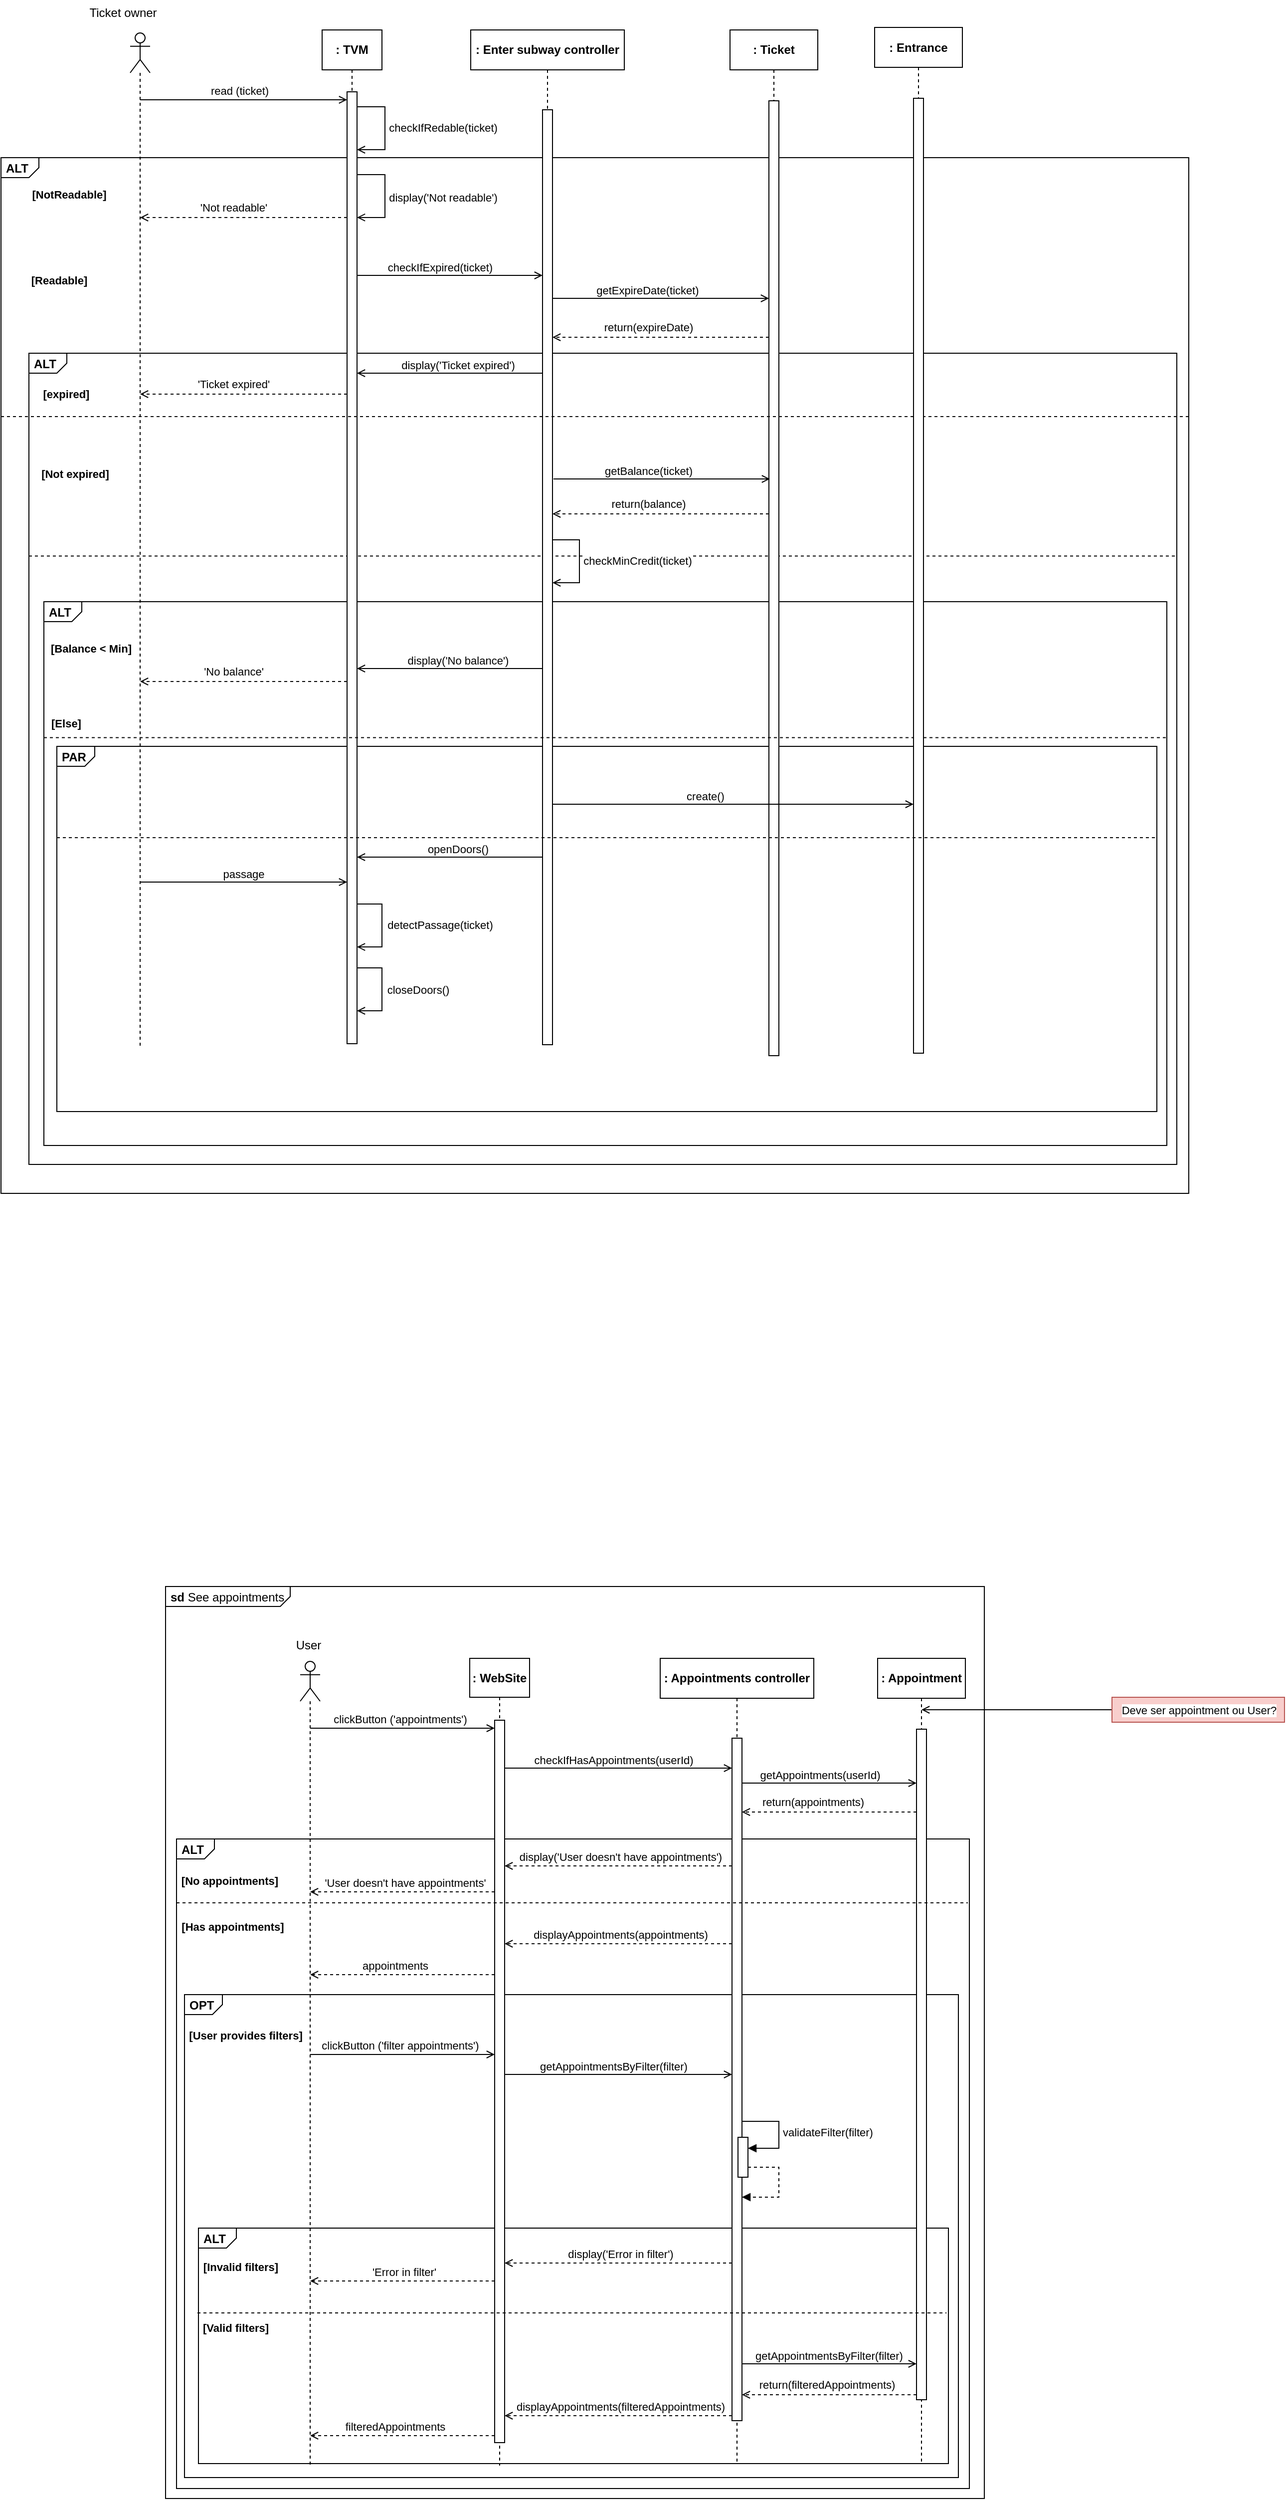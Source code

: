 <mxfile version="24.4.8" type="github">
  <diagram name="Page-1" id="KrauIATV3miGhm9wLqKy">
    <mxGraphModel dx="2336" dy="545" grid="0" gridSize="10" guides="1" tooltips="1" connect="1" arrows="1" fold="1" page="0" pageScale="1" pageWidth="827" pageHeight="1169" math="0" shadow="0">
      <root>
        <mxCell id="0" />
        <mxCell id="1" parent="0" />
        <mxCell id="3M17pYPw5WqaN1fhiLhb-166" value="&lt;p style=&quot;margin:0px;margin-top:4px;margin-left:5px;text-align:left;&quot;&gt;&lt;b&gt;sd&lt;/b&gt;&amp;nbsp;See appointments&lt;/p&gt;" style="html=1;shape=mxgraph.sysml.package;overflow=fill;labelX=125.17;align=left;spacingLeft=5;verticalAlign=top;spacingTop=-3;" vertex="1" parent="1">
          <mxGeometry x="-21" y="2367" width="821" height="914" as="geometry" />
        </mxCell>
        <mxCell id="3M17pYPw5WqaN1fhiLhb-167" value="&lt;p style=&quot;margin:0px;margin-top:4px;margin-left:5px;text-align:left;&quot;&gt;&lt;b&gt;ALT&lt;/b&gt;&lt;/p&gt;" style="html=1;shape=mxgraph.sysml.package;overflow=fill;labelX=38.73;align=left;spacingLeft=5;verticalAlign=top;spacingTop=-3;" vertex="1" parent="1">
          <mxGeometry x="-10" y="2620" width="795" height="651" as="geometry" />
        </mxCell>
        <mxCell id="3M17pYPw5WqaN1fhiLhb-197" value="&lt;p style=&quot;margin:0px;margin-top:4px;margin-left:5px;text-align:left;&quot;&gt;&lt;b&gt;OPT&lt;/b&gt;&lt;/p&gt;" style="html=1;shape=mxgraph.sysml.package;overflow=fill;labelX=38.73;align=left;spacingLeft=5;verticalAlign=top;spacingTop=-3;" vertex="1" parent="1">
          <mxGeometry x="-2" y="2776" width="776" height="484" as="geometry" />
        </mxCell>
        <mxCell id="3M17pYPw5WqaN1fhiLhb-211" value="&lt;p style=&quot;margin:0px;margin-top:4px;margin-left:5px;text-align:left;&quot;&gt;&lt;b&gt;ALT&lt;/b&gt;&lt;/p&gt;" style="html=1;shape=mxgraph.sysml.package;overflow=fill;labelX=38.73;align=left;spacingLeft=5;verticalAlign=top;spacingTop=-3;" vertex="1" parent="1">
          <mxGeometry x="12" y="3010" width="752" height="236" as="geometry" />
        </mxCell>
        <mxCell id="3M17pYPw5WqaN1fhiLhb-18" value="&lt;p style=&quot;margin:0px;margin-top:4px;margin-left:5px;text-align:left;&quot;&gt;&lt;b&gt;ALT&lt;/b&gt;&lt;/p&gt;" style="html=1;shape=mxgraph.sysml.package;overflow=fill;labelX=38.73;align=left;spacingLeft=5;verticalAlign=top;spacingTop=-3;" vertex="1" parent="1">
          <mxGeometry x="-186" y="935" width="1191" height="1038" as="geometry" />
        </mxCell>
        <mxCell id="3M17pYPw5WqaN1fhiLhb-55" value="&lt;p style=&quot;margin:0px;margin-top:4px;margin-left:5px;text-align:left;&quot;&gt;&lt;b&gt;ALT&lt;/b&gt;&lt;/p&gt;" style="html=1;shape=mxgraph.sysml.package;overflow=fill;labelX=38.73;align=left;spacingLeft=5;verticalAlign=top;spacingTop=-3;" vertex="1" parent="1">
          <mxGeometry x="-158" y="1131" width="1151" height="813" as="geometry" />
        </mxCell>
        <mxCell id="3M17pYPw5WqaN1fhiLhb-71" value="&lt;p style=&quot;margin:0px;margin-top:4px;margin-left:5px;text-align:left;&quot;&gt;&lt;b&gt;ALT&lt;/b&gt;&lt;/p&gt;" style="html=1;shape=mxgraph.sysml.package;overflow=fill;labelX=38.73;align=left;spacingLeft=5;verticalAlign=top;spacingTop=-3;" vertex="1" parent="1">
          <mxGeometry x="-143" y="1380" width="1126" height="545" as="geometry" />
        </mxCell>
        <mxCell id="3M17pYPw5WqaN1fhiLhb-80" value="&lt;p style=&quot;margin:0px;margin-top:4px;margin-left:5px;text-align:left;&quot;&gt;&lt;b&gt;PAR&lt;/b&gt;&lt;/p&gt;" style="html=1;shape=mxgraph.sysml.package;overflow=fill;labelX=38.73;align=left;spacingLeft=5;verticalAlign=top;spacingTop=-3;" vertex="1" parent="1">
          <mxGeometry x="-130" y="1525" width="1103" height="366" as="geometry" />
        </mxCell>
        <mxCell id="3M17pYPw5WqaN1fhiLhb-61" style="edgeStyle=none;rounded=0;orthogonalLoop=1;jettySize=auto;html=1;exitX=0;exitY=0.25;exitDx=0;exitDy=0;exitPerimeter=0;entryX=1;entryY=0.25;entryDx=0;entryDy=0;entryPerimeter=0;strokeColor=default;align=center;verticalAlign=middle;fontFamily=Helvetica;fontSize=11;fontColor=default;labelBackgroundColor=default;endArrow=none;endFill=0;dashed=1;" edge="1" parent="1" source="3M17pYPw5WqaN1fhiLhb-55" target="3M17pYPw5WqaN1fhiLhb-55">
          <mxGeometry relative="1" as="geometry">
            <mxPoint x="-153" y="1303" as="sourcePoint" />
            <mxPoint x="901" y="1303" as="targetPoint" />
          </mxGeometry>
        </mxCell>
        <mxCell id="3M17pYPw5WqaN1fhiLhb-4" value="&lt;b&gt;: TVM&lt;/b&gt;" style="shape=umlLifeline;perimeter=lifelinePerimeter;whiteSpace=wrap;html=1;container=1;dropTarget=0;collapsible=0;recursiveResize=0;outlineConnect=0;portConstraint=eastwest;newEdgeStyle={&quot;edgeStyle&quot;:&quot;elbowEdgeStyle&quot;,&quot;elbow&quot;:&quot;vertical&quot;,&quot;curved&quot;:0,&quot;rounded&quot;:0};" vertex="1" parent="1">
          <mxGeometry x="136" y="807" width="60" height="1016" as="geometry" />
        </mxCell>
        <mxCell id="3M17pYPw5WqaN1fhiLhb-51" style="rounded=0;orthogonalLoop=1;jettySize=auto;html=1;endArrow=open;endFill=0;edgeStyle=orthogonalEdgeStyle;" edge="1" parent="3M17pYPw5WqaN1fhiLhb-4" source="3M17pYPw5WqaN1fhiLhb-5" target="3M17pYPw5WqaN1fhiLhb-5">
          <mxGeometry relative="1" as="geometry">
            <mxPoint x="35" y="77" as="sourcePoint" />
            <Array as="points">
              <mxPoint x="63" y="77" />
              <mxPoint x="63" y="120" />
            </Array>
            <mxPoint x="35" y="119.95" as="targetPoint" />
          </mxGeometry>
        </mxCell>
        <mxCell id="3M17pYPw5WqaN1fhiLhb-52" value="checkIfRedable(ticket)" style="edgeLabel;html=1;align=center;verticalAlign=middle;resizable=0;points=[];fontFamily=Helvetica;fontSize=11;fontColor=default;labelBackgroundColor=default;" vertex="1" connectable="0" parent="3M17pYPw5WqaN1fhiLhb-51">
          <mxGeometry x="-0.042" relative="1" as="geometry">
            <mxPoint x="58" y="1" as="offset" />
          </mxGeometry>
        </mxCell>
        <mxCell id="3M17pYPw5WqaN1fhiLhb-5" value="" style="html=1;points=[[0,0,0,0,5],[0,1,0,0,-5],[1,0,0,0,5],[1,1,0,0,-5]];perimeter=orthogonalPerimeter;outlineConnect=0;targetShapes=umlLifeline;portConstraint=eastwest;newEdgeStyle={&quot;curved&quot;:0,&quot;rounded&quot;:0};" vertex="1" parent="3M17pYPw5WqaN1fhiLhb-4">
          <mxGeometry x="25" y="62" width="10" height="954" as="geometry" />
        </mxCell>
        <mxCell id="3M17pYPw5WqaN1fhiLhb-89" style="rounded=0;orthogonalLoop=1;jettySize=auto;html=1;endArrow=open;endFill=0;edgeStyle=orthogonalEdgeStyle;" edge="1" parent="3M17pYPw5WqaN1fhiLhb-4">
          <mxGeometry relative="1" as="geometry">
            <mxPoint x="35" y="876" as="sourcePoint" />
            <Array as="points">
              <mxPoint x="60" y="876" />
              <mxPoint x="60" y="919" />
            </Array>
            <mxPoint x="35" y="919.029" as="targetPoint" />
          </mxGeometry>
        </mxCell>
        <mxCell id="3M17pYPw5WqaN1fhiLhb-90" value="detectPassage(ticket)" style="edgeLabel;html=1;align=center;verticalAlign=middle;resizable=0;points=[];fontFamily=Helvetica;fontSize=11;fontColor=default;labelBackgroundColor=default;" vertex="1" connectable="0" parent="3M17pYPw5WqaN1fhiLhb-89">
          <mxGeometry x="-0.042" relative="1" as="geometry">
            <mxPoint x="58" y="1" as="offset" />
          </mxGeometry>
        </mxCell>
        <mxCell id="3M17pYPw5WqaN1fhiLhb-94" style="rounded=0;orthogonalLoop=1;jettySize=auto;html=1;endArrow=open;endFill=0;edgeStyle=orthogonalEdgeStyle;" edge="1" parent="3M17pYPw5WqaN1fhiLhb-4" source="3M17pYPw5WqaN1fhiLhb-5" target="3M17pYPw5WqaN1fhiLhb-5">
          <mxGeometry relative="1" as="geometry">
            <mxPoint x="42" y="940" as="sourcePoint" />
            <Array as="points">
              <mxPoint x="60" y="940" />
              <mxPoint x="60" y="983" />
            </Array>
            <mxPoint x="42" y="983.029" as="targetPoint" />
          </mxGeometry>
        </mxCell>
        <mxCell id="3M17pYPw5WqaN1fhiLhb-95" value="closeDoors()" style="edgeLabel;html=1;align=center;verticalAlign=middle;resizable=0;points=[];fontFamily=Helvetica;fontSize=11;fontColor=default;labelBackgroundColor=default;" vertex="1" connectable="0" parent="3M17pYPw5WqaN1fhiLhb-94">
          <mxGeometry x="-0.042" relative="1" as="geometry">
            <mxPoint x="36" y="2" as="offset" />
          </mxGeometry>
        </mxCell>
        <mxCell id="3M17pYPw5WqaN1fhiLhb-6" value="&lt;b&gt;: Enter subway controller&lt;/b&gt;" style="shape=umlLifeline;perimeter=lifelinePerimeter;whiteSpace=wrap;html=1;container=1;dropTarget=0;collapsible=0;recursiveResize=0;outlineConnect=0;portConstraint=eastwest;newEdgeStyle={&quot;edgeStyle&quot;:&quot;elbowEdgeStyle&quot;,&quot;elbow&quot;:&quot;vertical&quot;,&quot;curved&quot;:0,&quot;rounded&quot;:0};" vertex="1" parent="1">
          <mxGeometry x="285" y="807" width="154" height="1017" as="geometry" />
        </mxCell>
        <mxCell id="3M17pYPw5WqaN1fhiLhb-7" value="" style="html=1;points=[[0,0,0,0,5],[0,1,0,0,-5],[1,0,0,0,5],[1,1,0,0,-5]];perimeter=orthogonalPerimeter;outlineConnect=0;targetShapes=umlLifeline;portConstraint=eastwest;newEdgeStyle={&quot;curved&quot;:0,&quot;rounded&quot;:0};" vertex="1" parent="3M17pYPw5WqaN1fhiLhb-6">
          <mxGeometry x="72" y="80" width="10" height="937" as="geometry" />
        </mxCell>
        <mxCell id="3M17pYPw5WqaN1fhiLhb-69" style="rounded=0;orthogonalLoop=1;jettySize=auto;html=1;endArrow=open;endFill=0;edgeStyle=orthogonalEdgeStyle;" edge="1" parent="3M17pYPw5WqaN1fhiLhb-6" source="3M17pYPw5WqaN1fhiLhb-7" target="3M17pYPw5WqaN1fhiLhb-7">
          <mxGeometry relative="1" as="geometry">
            <mxPoint x="81" y="511" as="sourcePoint" />
            <Array as="points">
              <mxPoint x="109" y="511" />
              <mxPoint x="109" y="554" />
            </Array>
            <mxPoint x="81" y="554" as="targetPoint" />
          </mxGeometry>
        </mxCell>
        <mxCell id="3M17pYPw5WqaN1fhiLhb-70" value="checkMinCredit(ticket)" style="edgeLabel;html=1;align=center;verticalAlign=middle;resizable=0;points=[];fontFamily=Helvetica;fontSize=11;fontColor=default;labelBackgroundColor=default;" vertex="1" connectable="0" parent="3M17pYPw5WqaN1fhiLhb-69">
          <mxGeometry x="-0.042" relative="1" as="geometry">
            <mxPoint x="58" y="1" as="offset" />
          </mxGeometry>
        </mxCell>
        <mxCell id="3M17pYPw5WqaN1fhiLhb-8" value="" style="shape=umlLifeline;perimeter=lifelinePerimeter;whiteSpace=wrap;html=1;container=1;dropTarget=0;collapsible=0;recursiveResize=0;outlineConnect=0;portConstraint=eastwest;newEdgeStyle={&quot;curved&quot;:0,&quot;rounded&quot;:0};participant=umlActor;" vertex="1" parent="1">
          <mxGeometry x="-56.5" y="810" width="20" height="1017" as="geometry" />
        </mxCell>
        <mxCell id="3M17pYPw5WqaN1fhiLhb-9" value="Ticket owner" style="text;html=1;align=center;verticalAlign=middle;resizable=0;points=[];autosize=1;strokeColor=none;fillColor=none;" vertex="1" parent="1">
          <mxGeometry x="-107" y="777" width="86" height="26" as="geometry" />
        </mxCell>
        <mxCell id="3M17pYPw5WqaN1fhiLhb-10" value="&lt;b&gt;: Ticket&lt;/b&gt;" style="shape=umlLifeline;perimeter=lifelinePerimeter;whiteSpace=wrap;html=1;container=1;dropTarget=0;collapsible=0;recursiveResize=0;outlineConnect=0;portConstraint=eastwest;newEdgeStyle={&quot;edgeStyle&quot;:&quot;elbowEdgeStyle&quot;,&quot;elbow&quot;:&quot;vertical&quot;,&quot;curved&quot;:0,&quot;rounded&quot;:0};" vertex="1" parent="1">
          <mxGeometry x="545" y="807" width="88" height="1028" as="geometry" />
        </mxCell>
        <mxCell id="3M17pYPw5WqaN1fhiLhb-47" value="" style="html=1;points=[[0,0,0,0,5],[0,1,0,0,-5],[1,0,0,0,5],[1,1,0,0,-5]];perimeter=orthogonalPerimeter;outlineConnect=0;targetShapes=umlLifeline;portConstraint=eastwest;newEdgeStyle={&quot;curved&quot;:0,&quot;rounded&quot;:0};" vertex="1" parent="3M17pYPw5WqaN1fhiLhb-10">
          <mxGeometry x="39" y="71" width="10" height="957" as="geometry" />
        </mxCell>
        <mxCell id="3M17pYPw5WqaN1fhiLhb-11" style="rounded=0;orthogonalLoop=1;jettySize=auto;html=1;endArrow=open;endFill=0;" edge="1" source="3M17pYPw5WqaN1fhiLhb-8" target="3M17pYPw5WqaN1fhiLhb-5" parent="1">
          <mxGeometry relative="1" as="geometry">
            <mxPoint x="-59.5" y="880" as="sourcePoint" />
            <Array as="points">
              <mxPoint x="51" y="877" />
            </Array>
          </mxGeometry>
        </mxCell>
        <mxCell id="3M17pYPw5WqaN1fhiLhb-12" value="read (ticket)" style="edgeLabel;html=1;align=center;verticalAlign=middle;resizable=0;points=[];" vertex="1" connectable="0" parent="3M17pYPw5WqaN1fhiLhb-11">
          <mxGeometry x="-0.198" y="-1" relative="1" as="geometry">
            <mxPoint x="16" y="-10" as="offset" />
          </mxGeometry>
        </mxCell>
        <mxCell id="3M17pYPw5WqaN1fhiLhb-21" value="&lt;b&gt;[NotReadable]&lt;/b&gt;" style="text;html=1;align=center;verticalAlign=middle;resizable=0;points=[];autosize=1;strokeColor=none;fillColor=none;fontFamily=Helvetica;fontSize=11;fontColor=default;labelBackgroundColor=default;" vertex="1" parent="1">
          <mxGeometry x="-165" y="959" width="93" height="25" as="geometry" />
        </mxCell>
        <mxCell id="3M17pYPw5WqaN1fhiLhb-22" style="edgeStyle=none;rounded=0;orthogonalLoop=1;jettySize=auto;html=1;exitX=0;exitY=0.25;exitDx=0;exitDy=0;exitPerimeter=0;entryX=1;entryY=0.25;entryDx=0;entryDy=0;entryPerimeter=0;strokeColor=default;align=center;verticalAlign=middle;fontFamily=Helvetica;fontSize=11;fontColor=default;labelBackgroundColor=default;endArrow=none;endFill=0;dashed=1;" edge="1" parent="1" source="3M17pYPw5WqaN1fhiLhb-18" target="3M17pYPw5WqaN1fhiLhb-18">
          <mxGeometry relative="1" as="geometry" />
        </mxCell>
        <mxCell id="3M17pYPw5WqaN1fhiLhb-29" style="rounded=0;orthogonalLoop=1;jettySize=auto;html=1;endArrow=open;endFill=0;entryX=1;entryY=0.23;entryDx=0;entryDy=0;entryPerimeter=0;edgeStyle=orthogonalEdgeStyle;" edge="1" parent="1" source="3M17pYPw5WqaN1fhiLhb-5">
          <mxGeometry relative="1" as="geometry">
            <mxPoint x="171" y="951.95" as="sourcePoint" />
            <Array as="points">
              <mxPoint x="199" y="952" />
              <mxPoint x="199" y="995" />
            </Array>
            <mxPoint x="171" y="994.95" as="targetPoint" />
          </mxGeometry>
        </mxCell>
        <mxCell id="3M17pYPw5WqaN1fhiLhb-30" value="display(&#39;Not readable&#39;)" style="edgeLabel;html=1;align=center;verticalAlign=middle;resizable=0;points=[];fontFamily=Helvetica;fontSize=11;fontColor=default;labelBackgroundColor=default;" vertex="1" connectable="0" parent="3M17pYPw5WqaN1fhiLhb-29">
          <mxGeometry x="-0.042" relative="1" as="geometry">
            <mxPoint x="58" y="3" as="offset" />
          </mxGeometry>
        </mxCell>
        <mxCell id="3M17pYPw5WqaN1fhiLhb-38" style="rounded=0;orthogonalLoop=1;jettySize=auto;html=1;endArrow=open;endFill=0;dashed=1;" edge="1" parent="1" source="3M17pYPw5WqaN1fhiLhb-5" target="3M17pYPw5WqaN1fhiLhb-8">
          <mxGeometry relative="1" as="geometry">
            <mxPoint x="162.5" y="999" as="sourcePoint" />
            <Array as="points">
              <mxPoint x="50" y="995" />
            </Array>
            <mxPoint x="-62.5" y="999" as="targetPoint" />
          </mxGeometry>
        </mxCell>
        <mxCell id="3M17pYPw5WqaN1fhiLhb-39" value="&#39;Not readable&#39;" style="edgeLabel;html=1;align=center;verticalAlign=middle;resizable=0;points=[];" vertex="1" connectable="0" parent="3M17pYPw5WqaN1fhiLhb-38">
          <mxGeometry x="-0.198" y="-1" relative="1" as="geometry">
            <mxPoint x="-31" y="-9" as="offset" />
          </mxGeometry>
        </mxCell>
        <mxCell id="3M17pYPw5WqaN1fhiLhb-41" style="rounded=0;orthogonalLoop=1;jettySize=auto;html=1;endArrow=open;endFill=0;" edge="1" parent="1" source="3M17pYPw5WqaN1fhiLhb-5" target="3M17pYPw5WqaN1fhiLhb-7">
          <mxGeometry relative="1" as="geometry">
            <mxPoint x="168" y="1053" as="sourcePoint" />
            <Array as="points">
              <mxPoint x="242" y="1053" />
            </Array>
            <mxPoint x="354" y="1053" as="targetPoint" />
          </mxGeometry>
        </mxCell>
        <mxCell id="3M17pYPw5WqaN1fhiLhb-42" value="checkIfExpired(ticket)" style="edgeLabel;html=1;align=center;verticalAlign=middle;resizable=0;points=[];" vertex="1" connectable="0" parent="3M17pYPw5WqaN1fhiLhb-41">
          <mxGeometry x="-0.198" y="-1" relative="1" as="geometry">
            <mxPoint x="8" y="-9" as="offset" />
          </mxGeometry>
        </mxCell>
        <mxCell id="3M17pYPw5WqaN1fhiLhb-43" value="&lt;b&gt;[Readable]&lt;/b&gt;" style="text;html=1;align=center;verticalAlign=middle;resizable=0;points=[];autosize=1;strokeColor=none;fillColor=none;fontFamily=Helvetica;fontSize=11;fontColor=default;labelBackgroundColor=default;" vertex="1" parent="1">
          <mxGeometry x="-165" y="1045" width="74" height="25" as="geometry" />
        </mxCell>
        <mxCell id="3M17pYPw5WqaN1fhiLhb-45" style="rounded=0;orthogonalLoop=1;jettySize=auto;html=1;endArrow=open;endFill=0;" edge="1" parent="1" source="3M17pYPw5WqaN1fhiLhb-7" target="3M17pYPw5WqaN1fhiLhb-47">
          <mxGeometry relative="1" as="geometry">
            <mxPoint x="379" y="1076" as="sourcePoint" />
            <Array as="points">
              <mxPoint x="450" y="1076" />
            </Array>
            <mxPoint x="565" y="1076" as="targetPoint" />
          </mxGeometry>
        </mxCell>
        <mxCell id="3M17pYPw5WqaN1fhiLhb-46" value="getExpireDate(ticket)" style="edgeLabel;html=1;align=center;verticalAlign=middle;resizable=0;points=[];" vertex="1" connectable="0" parent="3M17pYPw5WqaN1fhiLhb-45">
          <mxGeometry x="-0.198" y="-1" relative="1" as="geometry">
            <mxPoint x="8" y="-9" as="offset" />
          </mxGeometry>
        </mxCell>
        <mxCell id="3M17pYPw5WqaN1fhiLhb-49" style="rounded=0;orthogonalLoop=1;jettySize=auto;html=1;endArrow=open;endFill=0;dashed=1;" edge="1" parent="1" source="3M17pYPw5WqaN1fhiLhb-47" target="3M17pYPw5WqaN1fhiLhb-7">
          <mxGeometry relative="1" as="geometry">
            <mxPoint x="573" y="1115" as="sourcePoint" />
            <Array as="points">
              <mxPoint x="439" y="1115" />
            </Array>
            <mxPoint x="356" y="1115" as="targetPoint" />
          </mxGeometry>
        </mxCell>
        <mxCell id="3M17pYPw5WqaN1fhiLhb-50" value="return(expireDate)" style="edgeLabel;html=1;align=center;verticalAlign=middle;resizable=0;points=[];" vertex="1" connectable="0" parent="3M17pYPw5WqaN1fhiLhb-49">
          <mxGeometry x="-0.198" y="-1" relative="1" as="geometry">
            <mxPoint x="-34" y="-9" as="offset" />
          </mxGeometry>
        </mxCell>
        <mxCell id="3M17pYPw5WqaN1fhiLhb-56" value="&lt;b&gt;[expired]&lt;/b&gt;" style="text;html=1;align=center;verticalAlign=middle;resizable=0;points=[];autosize=1;strokeColor=none;fillColor=none;fontFamily=Helvetica;fontSize=11;fontColor=default;labelBackgroundColor=default;" vertex="1" parent="1">
          <mxGeometry x="-153" y="1159" width="64" height="25" as="geometry" />
        </mxCell>
        <mxCell id="3M17pYPw5WqaN1fhiLhb-57" style="rounded=0;orthogonalLoop=1;jettySize=auto;html=1;endArrow=open;endFill=0;" edge="1" parent="1" source="3M17pYPw5WqaN1fhiLhb-7" target="3M17pYPw5WqaN1fhiLhb-5">
          <mxGeometry relative="1" as="geometry">
            <mxPoint x="357.0" y="1183" as="sourcePoint" />
            <Array as="points">
              <mxPoint x="250" y="1151" />
            </Array>
            <mxPoint x="171" y="1183" as="targetPoint" />
          </mxGeometry>
        </mxCell>
        <mxCell id="3M17pYPw5WqaN1fhiLhb-58" value="display(&#39;Ticket expired&#39;)" style="edgeLabel;html=1;align=center;verticalAlign=middle;resizable=0;points=[];fontFamily=Helvetica;fontSize=11;fontColor=default;labelBackgroundColor=default;" vertex="1" connectable="0" parent="3M17pYPw5WqaN1fhiLhb-57">
          <mxGeometry x="-0.042" relative="1" as="geometry">
            <mxPoint x="4" y="-8" as="offset" />
          </mxGeometry>
        </mxCell>
        <mxCell id="3M17pYPw5WqaN1fhiLhb-59" style="rounded=0;orthogonalLoop=1;jettySize=auto;html=1;endArrow=open;endFill=0;dashed=1;" edge="1" parent="1" source="3M17pYPw5WqaN1fhiLhb-5" target="3M17pYPw5WqaN1fhiLhb-8">
          <mxGeometry relative="1" as="geometry">
            <mxPoint x="161" y="1203" as="sourcePoint" />
            <Array as="points">
              <mxPoint x="55" y="1172" />
            </Array>
            <mxPoint x="-64.571" y="1203" as="targetPoint" />
          </mxGeometry>
        </mxCell>
        <mxCell id="3M17pYPw5WqaN1fhiLhb-60" value="&#39;Ticket expired&#39;" style="edgeLabel;html=1;align=center;verticalAlign=middle;resizable=0;points=[];" vertex="1" connectable="0" parent="3M17pYPw5WqaN1fhiLhb-59">
          <mxGeometry x="-0.198" y="-1" relative="1" as="geometry">
            <mxPoint x="-31" y="-9" as="offset" />
          </mxGeometry>
        </mxCell>
        <mxCell id="3M17pYPw5WqaN1fhiLhb-62" value="&lt;b&gt;[Not expired]&lt;/b&gt;" style="text;html=1;align=center;verticalAlign=middle;resizable=0;points=[];autosize=1;strokeColor=none;fillColor=none;fontFamily=Helvetica;fontSize=11;fontColor=default;labelBackgroundColor=default;" vertex="1" parent="1">
          <mxGeometry x="-155" y="1239" width="86" height="25" as="geometry" />
        </mxCell>
        <mxCell id="3M17pYPw5WqaN1fhiLhb-65" style="rounded=0;orthogonalLoop=1;jettySize=auto;html=1;endArrow=open;endFill=0;" edge="1" parent="1">
          <mxGeometry relative="1" as="geometry">
            <mxPoint x="368" y="1257" as="sourcePoint" />
            <Array as="points" />
            <mxPoint x="585" y="1257" as="targetPoint" />
          </mxGeometry>
        </mxCell>
        <mxCell id="3M17pYPw5WqaN1fhiLhb-66" value="getBalance(ticket)" style="edgeLabel;html=1;align=center;verticalAlign=middle;resizable=0;points=[];" vertex="1" connectable="0" parent="3M17pYPw5WqaN1fhiLhb-65">
          <mxGeometry x="-0.198" y="-1" relative="1" as="geometry">
            <mxPoint x="8" y="-9" as="offset" />
          </mxGeometry>
        </mxCell>
        <mxCell id="3M17pYPw5WqaN1fhiLhb-67" style="rounded=0;orthogonalLoop=1;jettySize=auto;html=1;endArrow=open;endFill=0;dashed=1;" edge="1" parent="1" source="3M17pYPw5WqaN1fhiLhb-47" target="3M17pYPw5WqaN1fhiLhb-7">
          <mxGeometry relative="1" as="geometry">
            <mxPoint x="573" y="1292" as="sourcePoint" />
            <Array as="points">
              <mxPoint x="428" y="1292" />
            </Array>
            <mxPoint x="356" y="1292" as="targetPoint" />
          </mxGeometry>
        </mxCell>
        <mxCell id="3M17pYPw5WqaN1fhiLhb-68" value="return(balance)" style="edgeLabel;html=1;align=center;verticalAlign=middle;resizable=0;points=[];" vertex="1" connectable="0" parent="3M17pYPw5WqaN1fhiLhb-67">
          <mxGeometry x="-0.198" y="-1" relative="1" as="geometry">
            <mxPoint x="-34" y="-9" as="offset" />
          </mxGeometry>
        </mxCell>
        <mxCell id="3M17pYPw5WqaN1fhiLhb-72" value="&lt;b&gt;[Balance &amp;lt; Min]&lt;/b&gt;" style="text;html=1;align=center;verticalAlign=middle;resizable=0;points=[];autosize=1;strokeColor=none;fillColor=none;fontFamily=Helvetica;fontSize=11;fontColor=default;labelBackgroundColor=default;" vertex="1" parent="1">
          <mxGeometry x="-146" y="1414" width="99" height="25" as="geometry" />
        </mxCell>
        <mxCell id="3M17pYPw5WqaN1fhiLhb-73" style="edgeStyle=none;rounded=0;orthogonalLoop=1;jettySize=auto;html=1;exitX=0;exitY=0.25;exitDx=0;exitDy=0;exitPerimeter=0;entryX=1;entryY=0.25;entryDx=0;entryDy=0;entryPerimeter=0;strokeColor=default;align=center;verticalAlign=middle;fontFamily=Helvetica;fontSize=11;fontColor=default;labelBackgroundColor=default;endArrow=none;endFill=0;dashed=1;" edge="1" parent="1" source="3M17pYPw5WqaN1fhiLhb-71" target="3M17pYPw5WqaN1fhiLhb-71">
          <mxGeometry relative="1" as="geometry">
            <mxPoint x="-127" y="1487.5" as="sourcePoint" />
            <mxPoint x="927" y="1487.5" as="targetPoint" />
          </mxGeometry>
        </mxCell>
        <mxCell id="3M17pYPw5WqaN1fhiLhb-74" value="&lt;b&gt;[Else]&lt;/b&gt;" style="text;html=1;align=center;verticalAlign=middle;resizable=0;points=[];autosize=1;strokeColor=none;fillColor=none;fontFamily=Helvetica;fontSize=11;fontColor=default;labelBackgroundColor=default;" vertex="1" parent="1">
          <mxGeometry x="-145" y="1489" width="48" height="25" as="geometry" />
        </mxCell>
        <mxCell id="3M17pYPw5WqaN1fhiLhb-75" style="rounded=0;orthogonalLoop=1;jettySize=auto;html=1;endArrow=open;endFill=0;" edge="1" parent="1" source="3M17pYPw5WqaN1fhiLhb-7" target="3M17pYPw5WqaN1fhiLhb-5">
          <mxGeometry relative="1" as="geometry">
            <mxPoint x="353" y="1448" as="sourcePoint" />
            <Array as="points">
              <mxPoint x="265" y="1447" />
            </Array>
            <mxPoint x="167" y="1448" as="targetPoint" />
          </mxGeometry>
        </mxCell>
        <mxCell id="3M17pYPw5WqaN1fhiLhb-76" value="display(&#39;No balance&#39;)" style="edgeLabel;html=1;align=center;verticalAlign=middle;resizable=0;points=[];fontFamily=Helvetica;fontSize=11;fontColor=default;labelBackgroundColor=default;" vertex="1" connectable="0" parent="3M17pYPw5WqaN1fhiLhb-75">
          <mxGeometry x="-0.042" relative="1" as="geometry">
            <mxPoint x="4" y="-8" as="offset" />
          </mxGeometry>
        </mxCell>
        <mxCell id="3M17pYPw5WqaN1fhiLhb-77" style="rounded=0;orthogonalLoop=1;jettySize=auto;html=1;endArrow=open;endFill=0;dashed=1;" edge="1" parent="1" source="3M17pYPw5WqaN1fhiLhb-5" target="3M17pYPw5WqaN1fhiLhb-8">
          <mxGeometry relative="1" as="geometry">
            <mxPoint x="160.48" y="1460" as="sourcePoint" />
            <Array as="points">
              <mxPoint x="59.4" y="1460" />
            </Array>
            <mxPoint x="-46.52" y="1460" as="targetPoint" />
          </mxGeometry>
        </mxCell>
        <mxCell id="3M17pYPw5WqaN1fhiLhb-78" value="&#39;No balance&#39;" style="edgeLabel;html=1;align=center;verticalAlign=middle;resizable=0;points=[];" vertex="1" connectable="0" parent="3M17pYPw5WqaN1fhiLhb-77">
          <mxGeometry x="-0.198" y="-1" relative="1" as="geometry">
            <mxPoint x="-31" y="-9" as="offset" />
          </mxGeometry>
        </mxCell>
        <mxCell id="3M17pYPw5WqaN1fhiLhb-81" style="rounded=0;orthogonalLoop=1;jettySize=auto;html=1;endArrow=open;endFill=0;" edge="1" parent="1" source="3M17pYPw5WqaN1fhiLhb-7" target="3M17pYPw5WqaN1fhiLhb-84">
          <mxGeometry relative="1" as="geometry">
            <mxPoint x="385" y="1583" as="sourcePoint" />
            <Array as="points">
              <mxPoint x="456" y="1583" />
            </Array>
            <mxPoint x="571" y="1583" as="targetPoint" />
          </mxGeometry>
        </mxCell>
        <mxCell id="3M17pYPw5WqaN1fhiLhb-82" value="create()" style="edgeLabel;html=1;align=center;verticalAlign=middle;resizable=0;points=[];" vertex="1" connectable="0" parent="3M17pYPw5WqaN1fhiLhb-81">
          <mxGeometry x="-0.198" y="-1" relative="1" as="geometry">
            <mxPoint x="8" y="-9" as="offset" />
          </mxGeometry>
        </mxCell>
        <mxCell id="3M17pYPw5WqaN1fhiLhb-83" value="&lt;b&gt;: Entrance&lt;/b&gt;" style="shape=umlLifeline;perimeter=lifelinePerimeter;whiteSpace=wrap;html=1;container=1;dropTarget=0;collapsible=0;recursiveResize=0;outlineConnect=0;portConstraint=eastwest;newEdgeStyle={&quot;edgeStyle&quot;:&quot;elbowEdgeStyle&quot;,&quot;elbow&quot;:&quot;vertical&quot;,&quot;curved&quot;:0,&quot;rounded&quot;:0};" vertex="1" parent="1">
          <mxGeometry x="690" y="804.5" width="88" height="1028" as="geometry" />
        </mxCell>
        <mxCell id="3M17pYPw5WqaN1fhiLhb-84" value="" style="html=1;points=[[0,0,0,0,5],[0,1,0,0,-5],[1,0,0,0,5],[1,1,0,0,-5]];perimeter=orthogonalPerimeter;outlineConnect=0;targetShapes=umlLifeline;portConstraint=eastwest;newEdgeStyle={&quot;curved&quot;:0,&quot;rounded&quot;:0};" vertex="1" parent="3M17pYPw5WqaN1fhiLhb-83">
          <mxGeometry x="39" y="71" width="10" height="957" as="geometry" />
        </mxCell>
        <mxCell id="3M17pYPw5WqaN1fhiLhb-85" style="rounded=0;orthogonalLoop=1;jettySize=auto;html=1;endArrow=open;endFill=0;" edge="1" parent="1" source="3M17pYPw5WqaN1fhiLhb-7" target="3M17pYPw5WqaN1fhiLhb-5">
          <mxGeometry relative="1" as="geometry">
            <mxPoint x="358.0" y="1628" as="sourcePoint" />
            <Array as="points">
              <mxPoint x="271" y="1636" />
            </Array>
            <mxPoint x="172" y="1628" as="targetPoint" />
          </mxGeometry>
        </mxCell>
        <mxCell id="3M17pYPw5WqaN1fhiLhb-86" value="openDoors()" style="edgeLabel;html=1;align=center;verticalAlign=middle;resizable=0;points=[];fontFamily=Helvetica;fontSize=11;fontColor=default;labelBackgroundColor=default;" vertex="1" connectable="0" parent="3M17pYPw5WqaN1fhiLhb-85">
          <mxGeometry x="-0.042" relative="1" as="geometry">
            <mxPoint x="4" y="-8" as="offset" />
          </mxGeometry>
        </mxCell>
        <mxCell id="3M17pYPw5WqaN1fhiLhb-87" style="rounded=0;orthogonalLoop=1;jettySize=auto;html=1;endArrow=open;endFill=0;" edge="1" parent="1" source="3M17pYPw5WqaN1fhiLhb-8" target="3M17pYPw5WqaN1fhiLhb-5">
          <mxGeometry relative="1" as="geometry">
            <mxPoint x="-47.001" y="1661.0" as="sourcePoint" />
            <Array as="points">
              <mxPoint x="73.57" y="1661" />
            </Array>
            <mxPoint x="159.57" y="1661" as="targetPoint" />
          </mxGeometry>
        </mxCell>
        <mxCell id="3M17pYPw5WqaN1fhiLhb-88" value="passage" style="edgeLabel;html=1;align=center;verticalAlign=middle;resizable=0;points=[];fontFamily=Helvetica;fontSize=11;fontColor=default;labelBackgroundColor=default;" vertex="1" connectable="0" parent="3M17pYPw5WqaN1fhiLhb-87">
          <mxGeometry x="-0.042" relative="1" as="geometry">
            <mxPoint x="4" y="-8" as="offset" />
          </mxGeometry>
        </mxCell>
        <mxCell id="3M17pYPw5WqaN1fhiLhb-91" style="edgeStyle=none;rounded=0;orthogonalLoop=1;jettySize=auto;html=1;exitX=0;exitY=0.25;exitDx=0;exitDy=0;exitPerimeter=0;entryX=1;entryY=0.25;entryDx=0;entryDy=0;entryPerimeter=0;strokeColor=default;align=center;verticalAlign=middle;fontFamily=Helvetica;fontSize=11;fontColor=default;labelBackgroundColor=default;endArrow=none;endFill=0;dashed=1;" edge="1" parent="1" source="3M17pYPw5WqaN1fhiLhb-80" target="3M17pYPw5WqaN1fhiLhb-80">
          <mxGeometry relative="1" as="geometry">
            <mxPoint x="-94" y="1679.75" as="sourcePoint" />
            <mxPoint x="1032" y="1679.75" as="targetPoint" />
          </mxGeometry>
        </mxCell>
        <mxCell id="3M17pYPw5WqaN1fhiLhb-168" value="&lt;b&gt;: WebSite&lt;/b&gt;" style="shape=umlLifeline;perimeter=lifelinePerimeter;whiteSpace=wrap;html=1;container=1;dropTarget=0;collapsible=0;recursiveResize=0;outlineConnect=0;portConstraint=eastwest;newEdgeStyle={&quot;edgeStyle&quot;:&quot;elbowEdgeStyle&quot;,&quot;elbow&quot;:&quot;vertical&quot;,&quot;curved&quot;:0,&quot;rounded&quot;:0};size=39;" vertex="1" parent="1">
          <mxGeometry x="284" y="2439" width="60" height="809" as="geometry" />
        </mxCell>
        <mxCell id="3M17pYPw5WqaN1fhiLhb-169" value="" style="html=1;points=[[0,0,0,0,5],[0,1,0,0,-5],[1,0,0,0,5],[1,1,0,0,-5]];perimeter=orthogonalPerimeter;outlineConnect=0;targetShapes=umlLifeline;portConstraint=eastwest;newEdgeStyle={&quot;curved&quot;:0,&quot;rounded&quot;:0};" vertex="1" parent="3M17pYPw5WqaN1fhiLhb-168">
          <mxGeometry x="25" y="62" width="10" height="724" as="geometry" />
        </mxCell>
        <mxCell id="3M17pYPw5WqaN1fhiLhb-170" value="&lt;b&gt;: Appointments controller&lt;/b&gt;" style="shape=umlLifeline;perimeter=lifelinePerimeter;whiteSpace=wrap;html=1;container=1;dropTarget=0;collapsible=0;recursiveResize=0;outlineConnect=0;portConstraint=eastwest;newEdgeStyle={&quot;edgeStyle&quot;:&quot;elbowEdgeStyle&quot;,&quot;elbow&quot;:&quot;vertical&quot;,&quot;curved&quot;:0,&quot;rounded&quot;:0};" vertex="1" parent="1">
          <mxGeometry x="475" y="2439" width="154" height="806" as="geometry" />
        </mxCell>
        <mxCell id="3M17pYPw5WqaN1fhiLhb-171" value="" style="html=1;points=[[0,0,0,0,5],[0,1,0,0,-5],[1,0,0,0,5],[1,1,0,0,-5]];perimeter=orthogonalPerimeter;outlineConnect=0;targetShapes=umlLifeline;portConstraint=eastwest;newEdgeStyle={&quot;curved&quot;:0,&quot;rounded&quot;:0};" vertex="1" parent="3M17pYPw5WqaN1fhiLhb-170">
          <mxGeometry x="72" y="80" width="10" height="684" as="geometry" />
        </mxCell>
        <mxCell id="3M17pYPw5WqaN1fhiLhb-209" value="validateFilter(filter)" style="html=1;align=left;spacingLeft=2;endArrow=block;rounded=0;edgeStyle=orthogonalEdgeStyle;curved=0;rounded=0;strokeColor=default;verticalAlign=middle;fontFamily=Helvetica;fontSize=11;fontColor=default;labelBackgroundColor=default;" edge="1" target="3M17pYPw5WqaN1fhiLhb-210" parent="3M17pYPw5WqaN1fhiLhb-170" source="3M17pYPw5WqaN1fhiLhb-171">
          <mxGeometry relative="1" as="geometry">
            <mxPoint x="97" y="409" as="sourcePoint" />
            <Array as="points">
              <mxPoint x="119" y="464" />
              <mxPoint x="119" y="491" />
            </Array>
            <mxPoint x="119" y="455.032" as="targetPoint" />
          </mxGeometry>
        </mxCell>
        <mxCell id="3M17pYPw5WqaN1fhiLhb-210" value="" style="html=1;points=[[0,0,0,0,5],[0,1,0,0,-5],[1,0,0,0,5],[1,1,0,0,-5]];perimeter=orthogonalPerimeter;outlineConnect=0;targetShapes=umlLifeline;portConstraint=eastwest;newEdgeStyle={&quot;curved&quot;:0,&quot;rounded&quot;:0};fontFamily=Helvetica;fontSize=11;fontColor=default;labelBackgroundColor=default;" vertex="1" parent="3M17pYPw5WqaN1fhiLhb-170">
          <mxGeometry x="78" y="480" width="10" height="40" as="geometry" />
        </mxCell>
        <mxCell id="3M17pYPw5WqaN1fhiLhb-212" value="" style="html=1;align=left;spacingLeft=2;endArrow=block;rounded=0;edgeStyle=orthogonalEdgeStyle;curved=0;rounded=0;strokeColor=default;verticalAlign=middle;fontFamily=Helvetica;fontSize=11;fontColor=default;labelBackgroundColor=default;dashed=1;" edge="1" parent="3M17pYPw5WqaN1fhiLhb-170" source="3M17pYPw5WqaN1fhiLhb-210" target="3M17pYPw5WqaN1fhiLhb-171">
          <mxGeometry relative="1" as="geometry">
            <mxPoint x="99" y="534" as="sourcePoint" />
            <Array as="points">
              <mxPoint x="119" y="510" />
              <mxPoint x="119" y="540" />
            </Array>
            <mxPoint x="105" y="577" as="targetPoint" />
          </mxGeometry>
        </mxCell>
        <mxCell id="3M17pYPw5WqaN1fhiLhb-172" value="" style="shape=umlLifeline;perimeter=lifelinePerimeter;whiteSpace=wrap;html=1;container=1;dropTarget=0;collapsible=0;recursiveResize=0;outlineConnect=0;portConstraint=eastwest;newEdgeStyle={&quot;curved&quot;:0,&quot;rounded&quot;:0};participant=umlActor;" vertex="1" parent="1">
          <mxGeometry x="114" y="2442" width="20" height="806" as="geometry" />
        </mxCell>
        <mxCell id="3M17pYPw5WqaN1fhiLhb-173" value="User" style="text;html=1;align=center;verticalAlign=middle;resizable=0;points=[];autosize=1;strokeColor=none;fillColor=none;" vertex="1" parent="1">
          <mxGeometry x="100" y="2413" width="43" height="26" as="geometry" />
        </mxCell>
        <mxCell id="3M17pYPw5WqaN1fhiLhb-174" value="&lt;b&gt;: Appointment&lt;/b&gt;" style="shape=umlLifeline;perimeter=lifelinePerimeter;whiteSpace=wrap;html=1;container=1;dropTarget=0;collapsible=0;recursiveResize=0;outlineConnect=0;portConstraint=eastwest;newEdgeStyle={&quot;edgeStyle&quot;:&quot;elbowEdgeStyle&quot;,&quot;elbow&quot;:&quot;vertical&quot;,&quot;curved&quot;:0,&quot;rounded&quot;:0};" vertex="1" parent="1">
          <mxGeometry x="693" y="2439" width="88" height="807" as="geometry" />
        </mxCell>
        <mxCell id="3M17pYPw5WqaN1fhiLhb-175" value="" style="html=1;points=[[0,0,0,0,5],[0,1,0,0,-5],[1,0,0,0,5],[1,1,0,0,-5]];perimeter=orthogonalPerimeter;outlineConnect=0;targetShapes=umlLifeline;portConstraint=eastwest;newEdgeStyle={&quot;curved&quot;:0,&quot;rounded&quot;:0};" vertex="1" parent="3M17pYPw5WqaN1fhiLhb-174">
          <mxGeometry x="39" y="71" width="10" height="672" as="geometry" />
        </mxCell>
        <mxCell id="3M17pYPw5WqaN1fhiLhb-176" style="rounded=0;orthogonalLoop=1;jettySize=auto;html=1;endArrow=open;endFill=0;" edge="1" source="3M17pYPw5WqaN1fhiLhb-172" target="3M17pYPw5WqaN1fhiLhb-169" parent="1">
          <mxGeometry relative="1" as="geometry">
            <mxPoint x="88.5" y="2512" as="sourcePoint" />
            <Array as="points">
              <mxPoint x="199" y="2509" />
            </Array>
          </mxGeometry>
        </mxCell>
        <mxCell id="3M17pYPw5WqaN1fhiLhb-177" value="clickButton (&#39;appointments&#39;)" style="edgeLabel;html=1;align=center;verticalAlign=middle;resizable=0;points=[];" vertex="1" connectable="0" parent="3M17pYPw5WqaN1fhiLhb-176">
          <mxGeometry x="-0.198" y="-1" relative="1" as="geometry">
            <mxPoint x="16" y="-10" as="offset" />
          </mxGeometry>
        </mxCell>
        <mxCell id="3M17pYPw5WqaN1fhiLhb-178" style="rounded=0;orthogonalLoop=1;jettySize=auto;html=1;endArrow=open;endFill=0;" edge="1" target="3M17pYPw5WqaN1fhiLhb-171" parent="1" source="3M17pYPw5WqaN1fhiLhb-169">
          <mxGeometry relative="1" as="geometry">
            <mxPoint x="319" y="2549" as="sourcePoint" />
            <Array as="points">
              <mxPoint x="392" y="2549" />
            </Array>
            <mxPoint x="505" y="2549" as="targetPoint" />
          </mxGeometry>
        </mxCell>
        <mxCell id="3M17pYPw5WqaN1fhiLhb-179" value="checkIfHasAppointments(userId)" style="edgeLabel;html=1;align=center;verticalAlign=middle;resizable=0;points=[];" vertex="1" connectable="0" parent="3M17pYPw5WqaN1fhiLhb-178">
          <mxGeometry x="-0.198" y="-1" relative="1" as="geometry">
            <mxPoint x="17" y="-9" as="offset" />
          </mxGeometry>
        </mxCell>
        <mxCell id="3M17pYPw5WqaN1fhiLhb-180" style="rounded=0;orthogonalLoop=1;jettySize=auto;html=1;endArrow=open;endFill=0;" edge="1" source="3M17pYPw5WqaN1fhiLhb-171" target="3M17pYPw5WqaN1fhiLhb-175" parent="1">
          <mxGeometry relative="1" as="geometry">
            <mxPoint x="512" y="2564" as="sourcePoint" />
            <Array as="points">
              <mxPoint x="595" y="2564" />
            </Array>
            <mxPoint x="729" y="2564" as="targetPoint" />
          </mxGeometry>
        </mxCell>
        <mxCell id="3M17pYPw5WqaN1fhiLhb-181" value="getAppointments(userId)" style="edgeLabel;html=1;align=center;verticalAlign=middle;resizable=0;points=[];" vertex="1" connectable="0" parent="3M17pYPw5WqaN1fhiLhb-180">
          <mxGeometry x="-0.198" y="-1" relative="1" as="geometry">
            <mxPoint x="8" y="-9" as="offset" />
          </mxGeometry>
        </mxCell>
        <mxCell id="3M17pYPw5WqaN1fhiLhb-182" style="rounded=0;orthogonalLoop=1;jettySize=auto;html=1;endArrow=open;endFill=0;dashed=1;" edge="1" source="3M17pYPw5WqaN1fhiLhb-175" target="3M17pYPw5WqaN1fhiLhb-171" parent="1">
          <mxGeometry relative="1" as="geometry">
            <mxPoint x="730" y="2593" as="sourcePoint" />
            <Array as="points">
              <mxPoint x="585" y="2593" />
            </Array>
            <mxPoint x="513" y="2593" as="targetPoint" />
          </mxGeometry>
        </mxCell>
        <mxCell id="3M17pYPw5WqaN1fhiLhb-183" value="return(appointments)" style="edgeLabel;html=1;align=center;verticalAlign=middle;resizable=0;points=[];" vertex="1" connectable="0" parent="3M17pYPw5WqaN1fhiLhb-182">
          <mxGeometry x="-0.198" y="-1" relative="1" as="geometry">
            <mxPoint x="-34" y="-9" as="offset" />
          </mxGeometry>
        </mxCell>
        <mxCell id="3M17pYPw5WqaN1fhiLhb-184" value="&lt;b&gt;[No appointments]&lt;/b&gt;" style="text;html=1;align=center;verticalAlign=middle;resizable=0;points=[];autosize=1;strokeColor=none;fillColor=none;fontFamily=Helvetica;fontSize=11;fontColor=default;labelBackgroundColor=default;" vertex="1" parent="1">
          <mxGeometry x="-15" y="2649" width="115" height="25" as="geometry" />
        </mxCell>
        <mxCell id="3M17pYPw5WqaN1fhiLhb-185" style="rounded=0;orthogonalLoop=1;jettySize=auto;html=1;endArrow=open;endFill=0;dashed=1;" edge="1" source="3M17pYPw5WqaN1fhiLhb-171" parent="1" target="3M17pYPw5WqaN1fhiLhb-169">
          <mxGeometry relative="1" as="geometry">
            <mxPoint x="505" y="2657" as="sourcePoint" />
            <Array as="points">
              <mxPoint x="398" y="2647" />
            </Array>
            <mxPoint x="319" y="2657" as="targetPoint" />
          </mxGeometry>
        </mxCell>
        <mxCell id="3M17pYPw5WqaN1fhiLhb-186" value="display(&#39;User doesn&#39;t have appointments&#39;)" style="edgeLabel;html=1;align=center;verticalAlign=middle;resizable=0;points=[];fontFamily=Helvetica;fontSize=11;fontColor=default;labelBackgroundColor=default;" vertex="1" connectable="0" parent="3M17pYPw5WqaN1fhiLhb-185">
          <mxGeometry x="-0.042" relative="1" as="geometry">
            <mxPoint x="-3" y="-9" as="offset" />
          </mxGeometry>
        </mxCell>
        <mxCell id="3M17pYPw5WqaN1fhiLhb-187" style="rounded=0;orthogonalLoop=1;jettySize=auto;html=1;endArrow=open;endFill=0;dashed=1;" edge="1" parent="1" source="3M17pYPw5WqaN1fhiLhb-169" target="3M17pYPw5WqaN1fhiLhb-172">
          <mxGeometry relative="1" as="geometry">
            <mxPoint x="308.42" y="2673" as="sourcePoint" />
            <Array as="points">
              <mxPoint x="207.34" y="2673" />
            </Array>
            <mxPoint x="101.003" y="2673" as="targetPoint" />
          </mxGeometry>
        </mxCell>
        <mxCell id="3M17pYPw5WqaN1fhiLhb-188" value="&#39;User doesn&#39;t have appointments&#39;" style="edgeLabel;html=1;align=center;verticalAlign=middle;resizable=0;points=[];" vertex="1" connectable="0" parent="3M17pYPw5WqaN1fhiLhb-187">
          <mxGeometry x="-0.198" y="-1" relative="1" as="geometry">
            <mxPoint x="-16" y="-8" as="offset" />
          </mxGeometry>
        </mxCell>
        <mxCell id="3M17pYPw5WqaN1fhiLhb-189" value="&lt;b&gt;[Has appointments]&lt;/b&gt;" style="text;html=1;align=center;verticalAlign=middle;resizable=0;points=[];autosize=1;strokeColor=none;fillColor=none;fontFamily=Helvetica;fontSize=11;fontColor=default;labelBackgroundColor=default;" vertex="1" parent="1">
          <mxGeometry x="-15" y="2695" width="121" height="25" as="geometry" />
        </mxCell>
        <mxCell id="3M17pYPw5WqaN1fhiLhb-190" style="rounded=0;orthogonalLoop=1;jettySize=auto;html=1;endArrow=open;endFill=0;dashed=1;" edge="1" source="3M17pYPw5WqaN1fhiLhb-171" target="3M17pYPw5WqaN1fhiLhb-169" parent="1">
          <mxGeometry relative="1" as="geometry">
            <mxPoint x="553" y="2728" as="sourcePoint" />
            <mxPoint x="325" y="2728" as="targetPoint" />
            <Array as="points">
              <mxPoint x="418" y="2725" />
            </Array>
          </mxGeometry>
        </mxCell>
        <mxCell id="3M17pYPw5WqaN1fhiLhb-191" value="displayAppointments(appointments)" style="edgeLabel;html=1;align=center;verticalAlign=middle;resizable=0;points=[];fontFamily=Helvetica;fontSize=11;fontColor=default;labelBackgroundColor=default;" vertex="1" connectable="0" parent="3M17pYPw5WqaN1fhiLhb-190">
          <mxGeometry x="-0.042" relative="1" as="geometry">
            <mxPoint x="-3" y="-9" as="offset" />
          </mxGeometry>
        </mxCell>
        <mxCell id="3M17pYPw5WqaN1fhiLhb-192" style="rounded=0;orthogonalLoop=1;jettySize=auto;html=1;strokeColor=default;align=center;verticalAlign=middle;fontFamily=Helvetica;fontSize=11;fontColor=default;labelBackgroundColor=default;endArrow=none;endFill=0;dashed=1;exitX=0.002;exitY=0.084;exitDx=0;exitDy=0;exitPerimeter=0;entryX=1;entryY=0.084;entryDx=0;entryDy=0;entryPerimeter=0;" edge="1" parent="1">
          <mxGeometry relative="1" as="geometry">
            <mxPoint x="-10.0" y="2684.0" as="sourcePoint" />
            <mxPoint x="783.41" y="2684.0" as="targetPoint" />
          </mxGeometry>
        </mxCell>
        <mxCell id="3M17pYPw5WqaN1fhiLhb-193" style="edgeStyle=none;rounded=0;orthogonalLoop=1;jettySize=auto;html=1;strokeColor=default;align=center;verticalAlign=middle;fontFamily=Helvetica;fontSize=11;fontColor=default;labelBackgroundColor=default;endArrow=open;endFill=0;" edge="1" source="3M17pYPw5WqaN1fhiLhb-194" target="3M17pYPw5WqaN1fhiLhb-174" parent="1">
          <mxGeometry relative="1" as="geometry">
            <mxPoint x="1156.3" y="2579" as="sourcePoint" />
            <mxPoint x="846" y="2463" as="targetPoint" />
          </mxGeometry>
        </mxCell>
        <mxCell id="3M17pYPw5WqaN1fhiLhb-194" value="Deve ser appointment ou User?" style="text;html=1;align=center;verticalAlign=middle;resizable=0;points=[];autosize=1;strokeColor=#b85450;fillColor=#f8cecc;fontFamily=Helvetica;fontSize=11;labelBackgroundColor=default;" vertex="1" parent="1">
          <mxGeometry x="928" y="2478" width="173" height="25" as="geometry" />
        </mxCell>
        <mxCell id="3M17pYPw5WqaN1fhiLhb-195" style="rounded=0;orthogonalLoop=1;jettySize=auto;html=1;endArrow=open;endFill=0;dashed=1;" edge="1" parent="1" source="3M17pYPw5WqaN1fhiLhb-169" target="3M17pYPw5WqaN1fhiLhb-172">
          <mxGeometry relative="1" as="geometry">
            <mxPoint x="307.83" y="2756" as="sourcePoint" />
            <Array as="points">
              <mxPoint x="221.17" y="2756" />
            </Array>
            <mxPoint x="99.997" y="2756" as="targetPoint" />
          </mxGeometry>
        </mxCell>
        <mxCell id="3M17pYPw5WqaN1fhiLhb-199" value="appointments" style="edgeLabel;html=1;align=center;verticalAlign=middle;resizable=0;points=[];fontFamily=Helvetica;fontSize=11;fontColor=default;labelBackgroundColor=default;" vertex="1" connectable="0" parent="3M17pYPw5WqaN1fhiLhb-195">
          <mxGeometry x="0.143" y="1" relative="1" as="geometry">
            <mxPoint x="5" y="-10" as="offset" />
          </mxGeometry>
        </mxCell>
        <mxCell id="3M17pYPw5WqaN1fhiLhb-200" value="&lt;b&gt;[User provides filters]&lt;/b&gt;" style="text;html=1;align=center;verticalAlign=middle;resizable=0;points=[];autosize=1;strokeColor=none;fillColor=none;fontFamily=Helvetica;fontSize=11;fontColor=default;labelBackgroundColor=default;" vertex="1" parent="1">
          <mxGeometry x="-7" y="2804" width="132" height="25" as="geometry" />
        </mxCell>
        <mxCell id="3M17pYPw5WqaN1fhiLhb-201" style="rounded=0;orthogonalLoop=1;jettySize=auto;html=1;endArrow=open;endFill=0;" edge="1" parent="1" source="3M17pYPw5WqaN1fhiLhb-172" target="3M17pYPw5WqaN1fhiLhb-169">
          <mxGeometry relative="1" as="geometry">
            <mxPoint x="122" y="2836" as="sourcePoint" />
            <Array as="points">
              <mxPoint x="197" y="2836" />
            </Array>
            <mxPoint x="307" y="2836" as="targetPoint" />
          </mxGeometry>
        </mxCell>
        <mxCell id="3M17pYPw5WqaN1fhiLhb-202" value="clickButton (&#39;filter appointments&#39;)" style="edgeLabel;html=1;align=center;verticalAlign=middle;resizable=0;points=[];" vertex="1" connectable="0" parent="3M17pYPw5WqaN1fhiLhb-201">
          <mxGeometry x="-0.198" y="-1" relative="1" as="geometry">
            <mxPoint x="16" y="-10" as="offset" />
          </mxGeometry>
        </mxCell>
        <mxCell id="3M17pYPw5WqaN1fhiLhb-207" style="rounded=0;orthogonalLoop=1;jettySize=auto;html=1;endArrow=open;endFill=0;" edge="1" parent="1" source="3M17pYPw5WqaN1fhiLhb-169" target="3M17pYPw5WqaN1fhiLhb-171">
          <mxGeometry relative="1" as="geometry">
            <mxPoint x="315" y="2856" as="sourcePoint" />
            <Array as="points">
              <mxPoint x="388" y="2856" />
            </Array>
            <mxPoint x="543" y="2856" as="targetPoint" />
          </mxGeometry>
        </mxCell>
        <mxCell id="3M17pYPw5WqaN1fhiLhb-208" value="getAppointmentsByFilter(filter)" style="edgeLabel;html=1;align=center;verticalAlign=middle;resizable=0;points=[];" vertex="1" connectable="0" parent="3M17pYPw5WqaN1fhiLhb-207">
          <mxGeometry x="-0.198" y="-1" relative="1" as="geometry">
            <mxPoint x="17" y="-9" as="offset" />
          </mxGeometry>
        </mxCell>
        <mxCell id="3M17pYPw5WqaN1fhiLhb-213" value="&lt;b&gt;[Invalid filters]&lt;/b&gt;" style="text;html=1;align=center;verticalAlign=middle;resizable=0;points=[];autosize=1;strokeColor=none;fillColor=none;fontFamily=Helvetica;fontSize=11;fontColor=default;labelBackgroundColor=default;" vertex="1" parent="1">
          <mxGeometry x="7" y="3036" width="93" height="25" as="geometry" />
        </mxCell>
        <mxCell id="3M17pYPw5WqaN1fhiLhb-214" style="rounded=0;orthogonalLoop=1;jettySize=auto;html=1;strokeColor=default;align=center;verticalAlign=middle;fontFamily=Helvetica;fontSize=11;fontColor=default;labelBackgroundColor=default;endArrow=none;endFill=0;dashed=1;" edge="1" parent="1">
          <mxGeometry relative="1" as="geometry">
            <mxPoint x="11" y="3095" as="sourcePoint" />
            <mxPoint x="762" y="3095" as="targetPoint" />
          </mxGeometry>
        </mxCell>
        <mxCell id="3M17pYPw5WqaN1fhiLhb-215" value="&lt;b&gt;[Valid filters]&lt;/b&gt;" style="text;html=1;align=center;verticalAlign=middle;resizable=0;points=[];autosize=1;strokeColor=none;fillColor=none;fontFamily=Helvetica;fontSize=11;fontColor=default;labelBackgroundColor=default;" vertex="1" parent="1">
          <mxGeometry x="7" y="3097" width="84" height="25" as="geometry" />
        </mxCell>
        <mxCell id="3M17pYPw5WqaN1fhiLhb-217" style="rounded=0;orthogonalLoop=1;jettySize=auto;html=1;endArrow=open;endFill=0;dashed=1;" edge="1" parent="1" source="3M17pYPw5WqaN1fhiLhb-171" target="3M17pYPw5WqaN1fhiLhb-169">
          <mxGeometry relative="1" as="geometry">
            <mxPoint x="552" y="3051" as="sourcePoint" />
            <Array as="points">
              <mxPoint x="401" y="3045" />
            </Array>
            <mxPoint x="322" y="3045" as="targetPoint" />
          </mxGeometry>
        </mxCell>
        <mxCell id="3M17pYPw5WqaN1fhiLhb-218" value="display(&#39;Error in filter&#39;)" style="edgeLabel;html=1;align=center;verticalAlign=middle;resizable=0;points=[];fontFamily=Helvetica;fontSize=11;fontColor=default;labelBackgroundColor=default;" vertex="1" connectable="0" parent="3M17pYPw5WqaN1fhiLhb-217">
          <mxGeometry x="-0.042" relative="1" as="geometry">
            <mxPoint x="-3" y="-9" as="offset" />
          </mxGeometry>
        </mxCell>
        <mxCell id="3M17pYPw5WqaN1fhiLhb-219" style="rounded=0;orthogonalLoop=1;jettySize=auto;html=1;endArrow=open;endFill=0;dashed=1;" edge="1" parent="1" source="3M17pYPw5WqaN1fhiLhb-169" target="3M17pYPw5WqaN1fhiLhb-172">
          <mxGeometry relative="1" as="geometry">
            <mxPoint x="364" y="3063" as="sourcePoint" />
            <Array as="points">
              <mxPoint x="218" y="3063" />
            </Array>
            <mxPoint x="136" y="3063" as="targetPoint" />
          </mxGeometry>
        </mxCell>
        <mxCell id="3M17pYPw5WqaN1fhiLhb-220" value="&#39;Error in filter&#39;" style="edgeLabel;html=1;align=center;verticalAlign=middle;resizable=0;points=[];fontFamily=Helvetica;fontSize=11;fontColor=default;labelBackgroundColor=default;" vertex="1" connectable="0" parent="3M17pYPw5WqaN1fhiLhb-219">
          <mxGeometry x="-0.042" relative="1" as="geometry">
            <mxPoint x="-3" y="-9" as="offset" />
          </mxGeometry>
        </mxCell>
        <mxCell id="3M17pYPw5WqaN1fhiLhb-221" style="rounded=0;orthogonalLoop=1;jettySize=auto;html=1;endArrow=open;endFill=0;" edge="1" parent="1" source="3M17pYPw5WqaN1fhiLhb-171" target="3M17pYPw5WqaN1fhiLhb-175">
          <mxGeometry relative="1" as="geometry">
            <mxPoint x="527" y="3146" as="sourcePoint" />
            <Array as="points">
              <mxPoint x="596" y="3146" />
            </Array>
            <mxPoint x="755" y="3146" as="targetPoint" />
          </mxGeometry>
        </mxCell>
        <mxCell id="3M17pYPw5WqaN1fhiLhb-222" value="getAppointmentsByFilter(filter)" style="edgeLabel;html=1;align=center;verticalAlign=middle;resizable=0;points=[];" vertex="1" connectable="0" parent="3M17pYPw5WqaN1fhiLhb-221">
          <mxGeometry x="-0.198" y="-1" relative="1" as="geometry">
            <mxPoint x="17" y="-9" as="offset" />
          </mxGeometry>
        </mxCell>
        <mxCell id="3M17pYPw5WqaN1fhiLhb-223" style="rounded=0;orthogonalLoop=1;jettySize=auto;html=1;endArrow=open;endFill=0;dashed=1;" edge="1" parent="1" source="3M17pYPw5WqaN1fhiLhb-175" target="3M17pYPw5WqaN1fhiLhb-171">
          <mxGeometry relative="1" as="geometry">
            <mxPoint x="732" y="3177" as="sourcePoint" />
            <Array as="points">
              <mxPoint x="584" y="3177" />
            </Array>
            <mxPoint x="557" y="3177" as="targetPoint" />
          </mxGeometry>
        </mxCell>
        <mxCell id="3M17pYPw5WqaN1fhiLhb-224" value="return(filteredAppointments)" style="edgeLabel;html=1;align=center;verticalAlign=middle;resizable=0;points=[];" vertex="1" connectable="0" parent="3M17pYPw5WqaN1fhiLhb-223">
          <mxGeometry x="-0.198" y="-1" relative="1" as="geometry">
            <mxPoint x="-20" y="-9" as="offset" />
          </mxGeometry>
        </mxCell>
        <mxCell id="3M17pYPw5WqaN1fhiLhb-225" style="rounded=0;orthogonalLoop=1;jettySize=auto;html=1;endArrow=open;endFill=0;dashed=1;" edge="1" parent="1" source="3M17pYPw5WqaN1fhiLhb-171" target="3M17pYPw5WqaN1fhiLhb-169">
          <mxGeometry relative="1" as="geometry">
            <mxPoint x="552" y="3198" as="sourcePoint" />
            <mxPoint x="324" y="3198" as="targetPoint" />
            <Array as="points">
              <mxPoint x="423" y="3198" />
            </Array>
          </mxGeometry>
        </mxCell>
        <mxCell id="3M17pYPw5WqaN1fhiLhb-226" value="displayAppointments(filteredAppointments)" style="edgeLabel;html=1;align=center;verticalAlign=middle;resizable=0;points=[];fontFamily=Helvetica;fontSize=11;fontColor=default;labelBackgroundColor=default;" vertex="1" connectable="0" parent="3M17pYPw5WqaN1fhiLhb-225">
          <mxGeometry x="-0.042" relative="1" as="geometry">
            <mxPoint x="-3" y="-9" as="offset" />
          </mxGeometry>
        </mxCell>
        <mxCell id="3M17pYPw5WqaN1fhiLhb-227" style="rounded=0;orthogonalLoop=1;jettySize=auto;html=1;endArrow=open;endFill=0;dashed=1;" edge="1" parent="1" source="3M17pYPw5WqaN1fhiLhb-169" target="3M17pYPw5WqaN1fhiLhb-172">
          <mxGeometry relative="1" as="geometry">
            <mxPoint x="299" y="3218" as="sourcePoint" />
            <Array as="points">
              <mxPoint x="211.17" y="3218" />
            </Array>
            <mxPoint x="114" y="3218" as="targetPoint" />
          </mxGeometry>
        </mxCell>
        <mxCell id="3M17pYPw5WqaN1fhiLhb-228" value="filteredAppointments" style="edgeLabel;html=1;align=center;verticalAlign=middle;resizable=0;points=[];fontFamily=Helvetica;fontSize=11;fontColor=default;labelBackgroundColor=default;" vertex="1" connectable="0" parent="3M17pYPw5WqaN1fhiLhb-227">
          <mxGeometry x="0.143" y="1" relative="1" as="geometry">
            <mxPoint x="5" y="-10" as="offset" />
          </mxGeometry>
        </mxCell>
      </root>
    </mxGraphModel>
  </diagram>
</mxfile>
